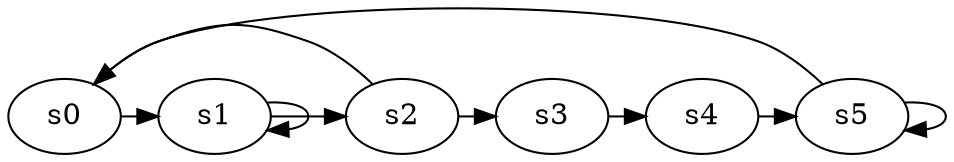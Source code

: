 digraph game_0432_cycle_6 {
    s0 [name="s0", player=1];
    s1 [name="s1", player=0];
    s2 [name="s2", player=1];
    s3 [name="s3", player=1];
    s4 [name="s4", player=1, target=1];
    s5 [name="s5", player=1, target=1];

    s0 -> s1 [constraint="time % 5 == 0 || time % 5 == 2"];
    s1 -> s2 [constraint="time % 3 == 0 || time % 3 == 1"];
    s2 -> s3 [constraint="time % 3 == 1 || time % 3 == 0"];
    s3 -> s4 [constraint="!(time % 4 == 0)"];
    s4 -> s5 [constraint="time % 4 == 0 && !(time % 3 == 0)"];
    s5 -> s0 [constraint="time % 7 == 2"];
    s1 -> s1 [constraint="time % 4 == 0"];
    s2 -> s0 [constraint="time == 3 || time == 8 || time == 9"];
    s5 -> s5 [constraint="time % 3 == 0"];
}

